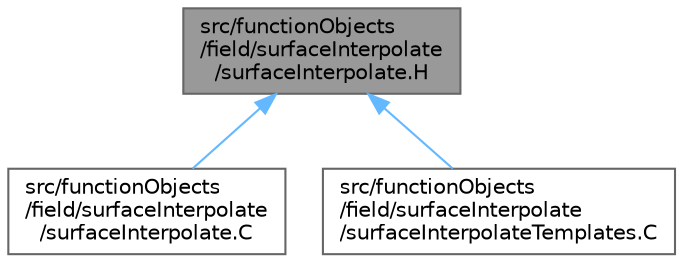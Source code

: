 digraph "src/functionObjects/field/surfaceInterpolate/surfaceInterpolate.H"
{
 // LATEX_PDF_SIZE
  bgcolor="transparent";
  edge [fontname=Helvetica,fontsize=10,labelfontname=Helvetica,labelfontsize=10];
  node [fontname=Helvetica,fontsize=10,shape=box,height=0.2,width=0.4];
  Node1 [id="Node000001",label="src/functionObjects\l/field/surfaceInterpolate\l/surfaceInterpolate.H",height=0.2,width=0.4,color="gray40", fillcolor="grey60", style="filled", fontcolor="black",tooltip=" "];
  Node1 -> Node2 [id="edge1_Node000001_Node000002",dir="back",color="steelblue1",style="solid",tooltip=" "];
  Node2 [id="Node000002",label="src/functionObjects\l/field/surfaceInterpolate\l/surfaceInterpolate.C",height=0.2,width=0.4,color="grey40", fillcolor="white", style="filled",URL="$functionObjects_2field_2surfaceInterpolate_2surfaceInterpolate_8C.html",tooltip=" "];
  Node1 -> Node3 [id="edge2_Node000001_Node000003",dir="back",color="steelblue1",style="solid",tooltip=" "];
  Node3 [id="Node000003",label="src/functionObjects\l/field/surfaceInterpolate\l/surfaceInterpolateTemplates.C",height=0.2,width=0.4,color="grey40", fillcolor="white", style="filled",URL="$surfaceInterpolateTemplates_8C.html",tooltip=" "];
}
